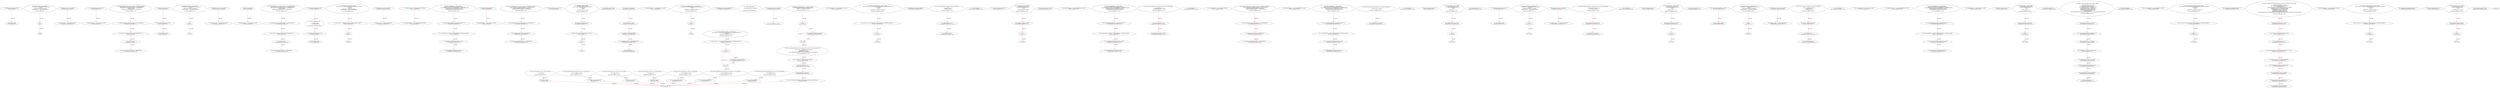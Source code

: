 digraph  {
13 [label="3_ address payable lastPlayer_re_ent2;\n13-new_variable-4-4", method="", type_label=new_variable];
17 [label="4_ uint jackpot_re_ent2;\n17-new_variable-5-5", method="", type_label=new_variable];
21 [label="5_ function buyTicket_re_ent2() public{\n	    if (!(lastPlayer_re_ent2.send(jackpot_re_ent2)))\n        revert();\n      lastPlayer_re_ent2 = msg.sender;\n      jackpot_re_ent2    = address(this).balance;\n    }\n21-function_definition-6-11", method="buyTicket_re_ent2()", type_label=function_definition];
25 [label="6_ if\n25-if-7-8", method="buyTicket_re_ent2()", type_label=if];
1665 [label="6_ end_if", method="buyTicket_re_ent2()", type_label=end_if];
36 [label="8_ lastPlayer_re_ent2 = msg.sender;\n36-expression_statement-9-9", method="buyTicket_re_ent2()", type_label=expression_statement];
42 [label="9_ jackpot_re_ent2    = address(this).balance;\n42-expression_statement-10-10", method="buyTicket_re_ent2()", type_label=expression_statement];
50 [label="11_ address payable private manager;\n50-new_variable-12-12", method="", type_label=new_variable];
55 [label="12_ mapping(address => uint) balances_re_ent17;\n55-new_variable-13-13", method="", type_label=new_variable];
61 [label="13_ function withdrawFunds_re_ent17 (uint256 _weiToWithdraw) public {\n        require(balances_re_ent17[msg.sender] >= _weiToWithdraw);\n        (bool success,)=msg.sender.call.value(_weiToWithdraw)(\"\");\n        require(success);   \n        balances_re_ent17[msg.sender] -= _weiToWithdraw;\n    }\n61-function_definition-14-19", method="withdrawFunds_re_ent17(uint256 _weiToWithdraw)", type_label=function_definition];
69 [label="14_ require(balances_re_ent17[msg.sender] >= _weiToWithdraw);\n69-expression_statement-15-15", method="withdrawFunds_re_ent17(uint256 _weiToWithdraw)", type_label=expression_statement];
80 [label="15_ (bool success,)=msg.sender.call.value(_weiToWithdraw)(\"\");\n80-new_variable-16-16", method="withdrawFunds_re_ent17(uint256 _weiToWithdraw)", type_label=new_variable];
100 [label="16_ require(success);\n100-expression_statement-17-17", method="withdrawFunds_re_ent17(uint256 _weiToWithdraw)", type_label=expression_statement];
105 [label="17_ balances_re_ent17[msg.sender] -= _weiToWithdraw;\n105-expression_statement-18-18", method="withdrawFunds_re_ent17(uint256 _weiToWithdraw)", type_label=expression_statement];
113 [label="19_ bool private contractactive;\n113-new_variable-20-20", method="", type_label=new_variable];
118 [label="20_ address payable lastPlayer_re_ent37;\n118-new_variable-21-21", method="", type_label=new_variable];
122 [label="21_ uint jackpot_re_ent37;\n122-new_variable-22-22", method="", type_label=new_variable];
126 [label="22_ function buyTicket_re_ent37() public{\n	    if (!(lastPlayer_re_ent37.send(jackpot_re_ent37)))\n        revert();\n      lastPlayer_re_ent37 = msg.sender;\n      jackpot_re_ent37    = address(this).balance;\n    }\n126-function_definition-23-28", method="buyTicket_re_ent37()", type_label=function_definition];
130 [label="23_ if\n130-if-24-25", method="buyTicket_re_ent37()", type_label=if];
1770 [label="23_ end_if", method="buyTicket_re_ent37()", type_label=end_if];
141 [label="25_ lastPlayer_re_ent37 = msg.sender;\n141-expression_statement-26-26", method="buyTicket_re_ent37()", type_label=expression_statement];
147 [label="26_ jackpot_re_ent37    = address(this).balance;\n147-expression_statement-27-27", method="buyTicket_re_ent37()", type_label=expression_statement];
155 [label="28_ uint private hashfee;\n155-new_variable-29-29", method="", type_label=new_variable];
160 [label="29_ mapping(address => uint) balances_re_ent3;\n160-new_variable-30-30", method="", type_label=new_variable];
166 [label="30_ function withdrawFunds_re_ent3 (uint256 _weiToWithdraw) public {\n        require(balances_re_ent3[msg.sender] >= _weiToWithdraw);\n	(bool success,)= msg.sender.call.value(_weiToWithdraw)(\"\");\n        require(success);   \n        balances_re_ent3[msg.sender] -= _weiToWithdraw;\n    }\n166-function_definition-31-36", method="withdrawFunds_re_ent3(uint256 _weiToWithdraw)", type_label=function_definition];
174 [label="31_ require(balances_re_ent3[msg.sender] >= _weiToWithdraw);\n174-expression_statement-32-32", method="withdrawFunds_re_ent3(uint256 _weiToWithdraw)", type_label=expression_statement];
185 [label="32_ (bool success,)= msg.sender.call.value(_weiToWithdraw)(\"\");\n185-new_variable-33-33", method="withdrawFunds_re_ent3(uint256 _weiToWithdraw)", type_label=new_variable];
205 [label="33_ require(success);\n205-expression_statement-34-34", method="withdrawFunds_re_ent3(uint256 _weiToWithdraw)", type_label=expression_statement];
210 [label="34_ balances_re_ent3[msg.sender] -= _weiToWithdraw;\n210-expression_statement-35-35", method="withdrawFunds_re_ent3(uint256 _weiToWithdraw)", type_label=expression_statement];
218 [label="36_ uint private changehashownerfee;\n218-new_variable-37-37", method="", type_label=new_variable];
223 [label="37_ struct HashRegistration \n    {\n        address owner;\n        uint registrationtime;\n    }\n223-expression_statement-38-42", method="HashRegistration()", type_label=expression_statement];
233 [label="42_ address payable lastPlayer_re_ent9;\n233-new_variable-43-43", method="", type_label=new_variable];
237 [label="43_ uint jackpot_re_ent9;\n237-new_variable-44-44", method="", type_label=new_variable];
241 [label="44_ function buyTicket_re_ent9() public{\n	    (bool success,) = lastPlayer_re_ent9.call.value(jackpot_re_ent9)(\"\");\n	    if (!success)\n	        revert();\n      lastPlayer_re_ent9 = msg.sender;\n      jackpot_re_ent9    = address(this).balance;\n    }\n241-function_definition-45-51", method="buyTicket_re_ent9()", type_label=function_definition];
245 [label="45_ (bool success,) = lastPlayer_re_ent9.call.value(jackpot_re_ent9)(\"\");\n245-new_variable-46-46", method="buyTicket_re_ent9()", type_label=new_variable];
263 [label="46_ if\n263-if-47-48", method="buyTicket_re_ent9()", type_label=if];
1903 [label="46_ end_if", method="buyTicket_re_ent9()", type_label=end_if];
268 [label="48_ lastPlayer_re_ent9 = msg.sender;\n268-expression_statement-49-49", method="buyTicket_re_ent9()", type_label=expression_statement];
274 [label="49_ jackpot_re_ent9    = address(this).balance;\n274-expression_statement-50-50", method="buyTicket_re_ent9()", type_label=expression_statement];
282 [label="51_ mapping(bytes32 => HashRegistration[]) HashList;\n282-new_variable-52-52", method="", type_label=new_variable];
290 [label="52_ mapping(address => uint) redeemableEther_re_ent25;\n290-new_variable-53-53", method="", type_label=new_variable];
296 [label="53_ function claimReward_re_ent25() public {        \n        require(redeemableEther_re_ent25[msg.sender] > 0);\n        uint transferValue_re_ent25 = redeemableEther_re_ent25[msg.sender];\n        msg.sender.transfer(transferValue_re_ent25);    \n        redeemableEther_re_ent25[msg.sender] = 0;\n    }\n296-function_definition-54-59", method="claimReward_re_ent25()", type_label=function_definition];
300 [label="54_ require(redeemableEther_re_ent25[msg.sender] > 0);\n300-expression_statement-55-55", method="claimReward_re_ent25()", type_label=expression_statement];
311 [label="55_ uint transferValue_re_ent25 = redeemableEther_re_ent25[msg.sender];\n311-new_variable-56-56", method="claimReward_re_ent25()", type_label=new_variable];
321 [label="56_ msg.sender.transfer(transferValue_re_ent25);\n321-expression_statement-57-57", method="claimReward_re_ent25()", type_label=expression_statement];
330 [label="57_ redeemableEther_re_ent25[msg.sender] = 0;\n330-expression_statement-58-58", method="claimReward_re_ent25()", type_label=expression_statement];
338 [label="59_ uint private HashListLength;\n338-new_variable-60-60", method="", type_label=new_variable];
343 [label="60_ mapping(address => uint) balances_re_ent31;\n343-new_variable-61-61", method="", type_label=new_variable];
349 [label="61_ function withdrawFunds_re_ent31 (uint256 _weiToWithdraw) public {\n        require(balances_re_ent31[msg.sender] >= _weiToWithdraw);\n        require(msg.sender.send(_weiToWithdraw));   \n        balances_re_ent31[msg.sender] -= _weiToWithdraw;\n    }\n349-function_definition-62-66", method="withdrawFunds_re_ent31(uint256 _weiToWithdraw)", type_label=function_definition];
357 [label="62_ require(balances_re_ent31[msg.sender] >= _weiToWithdraw);\n357-expression_statement-63-63", method="withdrawFunds_re_ent31(uint256 _weiToWithdraw)", type_label=expression_statement];
368 [label="63_ require(msg.sender.send(_weiToWithdraw));\n368-expression_statement-64-64", method="withdrawFunds_re_ent31(uint256 _weiToWithdraw)", type_label=expression_statement];
380 [label="64_ balances_re_ent31[msg.sender] -= _weiToWithdraw;\n380-expression_statement-65-65", method="withdrawFunds_re_ent31(uint256 _weiToWithdraw)", type_label=expression_statement];
402 [label="67_ bool not_called_re_ent13 = true;\n402-new_variable-68-68", method="", type_label=new_variable];
408 [label="68_ function bug_re_ent13() public{\n        require(not_called_re_ent13);\n        (bool success,)=msg.sender.call.value(1 ether)(\"\");\n        if( ! success ){\n            revert();\n        }\n        not_called_re_ent13 = false;\n    }\n408-function_definition-69-76", method="bug_re_ent13()", type_label=function_definition];
412 [label="69_ require(not_called_re_ent13);\n412-expression_statement-70-70", method="bug_re_ent13()", type_label=expression_statement];
417 [label="70_ (bool success,)=msg.sender.call.value(1 ether)(\"\");\n417-new_variable-71-71", method="bug_re_ent13()", type_label=new_variable];
438 [label="71_ if\n438-if-72-74", method="bug_re_ent13()", type_label=if];
2078 [label="71_ end_if", method="bug_re_ent13()", type_label=end_if];
444 [label="74_ not_called_re_ent13 = false;\n444-expression_statement-75-75", method="bug_re_ent13()", type_label=expression_statement];
469 [label="79_ manager = msg.sender;\n469-expression_statement-80-80", method="", type_label=expression_statement];
475 [label="80_ contractactive = true;\n475-expression_statement-81-81", method="", type_label=expression_statement];
480 [label="81_ hashfee = 5000000000000000;\n480-expression_statement-82-82", method="", type_label=expression_statement];
484 [label="82_ changehashownerfee = 25000000000000000;\n484-expression_statement-83-83", method="", type_label=expression_statement];
488 [label="83_ HashListLength = 0;\n488-expression_statement-84-84", method="", type_label=expression_statement];
492 [label="85_ mapping(address => uint) userBalance_re_ent19;\n492-new_variable-86-86", method="", type_label=new_variable];
498 [label="86_ function withdrawBalance_re_ent19() public{\n        if( ! (msg.sender.send(userBalance_re_ent19[msg.sender]) ) ){\n            revert();\n        }\n        userBalance_re_ent19[msg.sender] = 0;\n    }\n498-function_definition-87-92", method="withdrawBalance_re_ent19()", type_label=function_definition];
502 [label="87_ if\n502-if-88-90", method="withdrawBalance_re_ent19()", type_label=if];
2142 [label="87_ end_if", method="withdrawBalance_re_ent19()", type_label=end_if];
520 [label="90_ userBalance_re_ent19[msg.sender] = 0;\n520-expression_statement-91-91", method="withdrawBalance_re_ent19()", type_label=expression_statement];
528 [label="92_ modifier onlyManager()\n    {\n        require(msg.sender == manager);\n        _;\n    }\n528-expression_statement-93-97", method="", type_label=expression_statement];
531 [label="94_ require(msg.sender == manager);\n531-expression_statement-95-95", method="", type_label=expression_statement];
540 [label="95_ _;\n540-expression_statement-96-96", method="", type_label=expression_statement];
542 [label="97_ function gethashfee() external view returns(uint)\n    {\n        return hashfee;\n    }\n542-function_definition-98-101", method="gethashfee()", type_label=function_definition];
551 [label="99_ return hashfee;\n551-return-100-100", method="gethashfee()", type_label=return];
553 [label="101_ mapping(address => uint) userBalance_re_ent26;\n553-new_variable-102-102", method="", type_label=new_variable];
559 [label="102_ function withdrawBalance_re_ent26() public{\n        (bool success,)= msg.sender.call.value(userBalance_re_ent26[msg.sender])(\"\");\n        if( ! success ){\n            revert();\n        }\n        userBalance_re_ent26[msg.sender] = 0;\n    }\n559-function_definition-103-109", method="withdrawBalance_re_ent26()", type_label=function_definition];
563 [label="103_ (bool success,)= msg.sender.call.value(userBalance_re_ent26[msg.sender])(\"\");\n563-new_variable-104-104", method="withdrawBalance_re_ent26()", type_label=new_variable];
587 [label="104_ if\n587-if-105-107", method="withdrawBalance_re_ent26()", type_label=if];
2227 [label="104_ end_if", method="withdrawBalance_re_ent26()", type_label=end_if];
593 [label="107_ userBalance_re_ent26[msg.sender] = 0;\n593-expression_statement-108-108", method="withdrawBalance_re_ent26()", type_label=expression_statement];
601 [label="109_ function sethashfee(uint newfee) external onlyManager\n    {\n        require(newfee >= 0);\n        hashfee = newfee;\n    }\n601-function_definition-110-114", method="sethashfee(uint newfee)", type_label=function_definition];
608 [label="109_ onlyManager\n608-expression_statement-110-110", method="sethashfee(uint newfee)", type_label=expression_statement];
611 [label="111_ require(newfee >= 0);\n611-expression_statement-112-112", method="sethashfee(uint newfee)", type_label=expression_statement];
618 [label="112_ hashfee = newfee;\n618-expression_statement-113-113", method="sethashfee(uint newfee)", type_label=expression_statement];
622 [label="114_ bool not_called_re_ent20 = true;\n622-new_variable-115-115", method="", type_label=new_variable];
628 [label="115_ function bug_re_ent20() public{\n        require(not_called_re_ent20);\n        if( ! (msg.sender.send(1 ether) ) ){\n            revert();\n        }\n        not_called_re_ent20 = false;\n    }\n628-function_definition-116-122", method="bug_re_ent20()", type_label=function_definition];
632 [label="116_ require(not_called_re_ent20);\n632-expression_statement-117-117", method="bug_re_ent20()", type_label=expression_statement];
637 [label="117_ if\n637-if-118-120", method="bug_re_ent20()", type_label=if];
2277 [label="117_ end_if", method="bug_re_ent20()", type_label=end_if];
652 [label="120_ not_called_re_ent20 = false;\n652-expression_statement-121-121", method="bug_re_ent20()", type_label=expression_statement];
657 [label="122_ function getchangehashownerfee() external view returns(uint)\n    {\n        return changehashownerfee;\n    }\n657-function_definition-123-126", method="getchangehashownerfee()", type_label=function_definition];
666 [label="124_ return changehashownerfee;\n666-return-125-125", method="getchangehashownerfee()", type_label=return];
668 [label="126_ mapping(address => uint) redeemableEther_re_ent32;\n668-new_variable-127-127", method="", type_label=new_variable];
674 [label="127_ function claimReward_re_ent32() public {        \n        require(redeemableEther_re_ent32[msg.sender] > 0);\n        uint transferValue_re_ent32 = redeemableEther_re_ent32[msg.sender];\n        msg.sender.transfer(transferValue_re_ent32);    \n        redeemableEther_re_ent32[msg.sender] = 0;\n    }\n674-function_definition-128-133", method="claimReward_re_ent32()", type_label=function_definition];
678 [label="128_ require(redeemableEther_re_ent32[msg.sender] > 0);\n678-expression_statement-129-129", method="claimReward_re_ent32()", type_label=expression_statement];
689 [label="129_ uint transferValue_re_ent32 = redeemableEther_re_ent32[msg.sender];\n689-new_variable-130-130", method="claimReward_re_ent32()", type_label=new_variable];
699 [label="130_ msg.sender.transfer(transferValue_re_ent32);\n699-expression_statement-131-131", method="claimReward_re_ent32()", type_label=expression_statement];
708 [label="131_ redeemableEther_re_ent32[msg.sender] = 0;\n708-expression_statement-132-132", method="claimReward_re_ent32()", type_label=expression_statement];
716 [label="133_ function setchangehashownerfee(uint newfee) external onlyManager\n    {\n        require(newfee >= 0);\n        changehashownerfee = newfee;\n    }\n716-function_definition-134-138", method="setchangehashownerfee(uint newfee)", type_label=function_definition];
723 [label="133_ onlyManager\n723-expression_statement-134-134", method="setchangehashownerfee(uint newfee)", type_label=expression_statement];
726 [label="135_ require(newfee >= 0);\n726-expression_statement-136-136", method="setchangehashownerfee(uint newfee)", type_label=expression_statement];
733 [label="136_ changehashownerfee = newfee;\n733-expression_statement-137-137", method="setchangehashownerfee(uint newfee)", type_label=expression_statement];
737 [label="138_ mapping(address => uint) balances_re_ent38;\n737-new_variable-139-139", method="", type_label=new_variable];
743 [label="139_ function withdrawFunds_re_ent38 (uint256 _weiToWithdraw) public {\n        require(balances_re_ent38[msg.sender] >= _weiToWithdraw);\n        require(msg.sender.send(_weiToWithdraw));   \n        balances_re_ent38[msg.sender] -= _weiToWithdraw;\n    }\n743-function_definition-140-144", method="withdrawFunds_re_ent38(uint256 _weiToWithdraw)", type_label=function_definition];
751 [label="140_ require(balances_re_ent38[msg.sender] >= _weiToWithdraw);\n751-expression_statement-141-141", method="withdrawFunds_re_ent38(uint256 _weiToWithdraw)", type_label=expression_statement];
762 [label="141_ require(msg.sender.send(_weiToWithdraw));\n762-expression_statement-142-142", method="withdrawFunds_re_ent38(uint256 _weiToWithdraw)", type_label=expression_statement];
774 [label="142_ balances_re_ent38[msg.sender] -= _weiToWithdraw;\n774-expression_statement-143-143", method="withdrawFunds_re_ent38(uint256 _weiToWithdraw)", type_label=expression_statement];
782 [label="144_ function getcontractactive() external view returns (bool)\n    {\n        return contractactive;\n    }\n782-function_definition-145-148", method="getcontractactive()", type_label=function_definition];
791 [label="146_ return contractactive;\n791-return-147-147", method="getcontractactive()", type_label=return];
793 [label="148_ mapping(address => uint) redeemableEther_re_ent4;\n793-new_variable-149-149", method="", type_label=new_variable];
799 [label="149_ function claimReward_re_ent4() public {        \n        require(redeemableEther_re_ent4[msg.sender] > 0);\n        uint transferValue_re_ent4 = redeemableEther_re_ent4[msg.sender];\n        msg.sender.transfer(transferValue_re_ent4);    \n        redeemableEther_re_ent4[msg.sender] = 0;\n    }\n799-function_definition-150-155", method="claimReward_re_ent4()", type_label=function_definition];
803 [label="150_ require(redeemableEther_re_ent4[msg.sender] > 0);\n803-expression_statement-151-151", method="claimReward_re_ent4()", type_label=expression_statement];
814 [label="151_ uint transferValue_re_ent4 = redeemableEther_re_ent4[msg.sender];\n814-new_variable-152-152", method="claimReward_re_ent4()", type_label=new_variable];
824 [label="152_ msg.sender.transfer(transferValue_re_ent4);\n824-expression_statement-153-153", method="claimReward_re_ent4()", type_label=expression_statement];
833 [label="153_ redeemableEther_re_ent4[msg.sender] = 0;\n833-expression_statement-154-154", method="claimReward_re_ent4()", type_label=expression_statement];
841 [label="155_ function setcontractactive(bool contactive) external onlyManager\n    {\n        contractactive = contactive;\n    }\n841-function_definition-156-159", method="setcontractactive(bool contactive)", type_label=function_definition];
848 [label="155_ onlyManager\n848-expression_statement-156-156", method="setcontractactive(bool contactive)", type_label=expression_statement];
851 [label="157_ contractactive = contactive;\n851-expression_statement-158-158", method="setcontractactive(bool contactive)", type_label=expression_statement];
855 [label="159_ uint256 counter_re_ent7 =0;\n855-new_variable-160-160", method="", type_label=new_variable];
860 [label="160_ function callme_re_ent7() public{\n        require(counter_re_ent7<=5);\n	if( ! (msg.sender.send(10 ether) ) ){\n            revert();\n        }\n        counter_re_ent7 += 1;\n    }\n860-function_definition-161-167", method="callme_re_ent7()", type_label=function_definition];
864 [label="161_ require(counter_re_ent7<=5);\n864-expression_statement-162-162", method="callme_re_ent7()", type_label=expression_statement];
871 [label="162_ if\n871-if-163-165", method="callme_re_ent7()", type_label=if];
2511 [label="162_ end_if", method="callme_re_ent7()", type_label=end_if];
886 [label="165_ counter_re_ent7 += 1;\n886-expression_statement-166-166", method="callme_re_ent7()", type_label=expression_statement];
890 [label="167_ function getmanager() external view returns(address)\n    {\n        return manager;\n    }\n890-function_definition-168-171", method="getmanager()", type_label=function_definition];
899 [label="169_ return manager;\n899-return-170-170", method="getmanager()", type_label=return];
901 [label="171_ address payable lastPlayer_re_ent23;\n901-new_variable-172-172", method="", type_label=new_variable];
905 [label="172_ uint jackpot_re_ent23;\n905-new_variable-173-173", method="", type_label=new_variable];
909 [label="173_ function buyTicket_re_ent23() public{\n	    if (!(lastPlayer_re_ent23.send(jackpot_re_ent23)))\n        revert();\n      lastPlayer_re_ent23 = msg.sender;\n      jackpot_re_ent23    = address(this).balance;\n    }\n909-function_definition-174-179", method="buyTicket_re_ent23()", type_label=function_definition];
913 [label="174_ if\n913-if-175-176", method="buyTicket_re_ent23()", type_label=if];
2553 [label="174_ end_if", method="buyTicket_re_ent23()", type_label=end_if];
924 [label="176_ lastPlayer_re_ent23 = msg.sender;\n924-expression_statement-177-177", method="buyTicket_re_ent23()", type_label=expression_statement];
930 [label="177_ jackpot_re_ent23    = address(this).balance;\n930-expression_statement-178-178", method="buyTicket_re_ent23()", type_label=expression_statement];
938 [label="179_ function setmanager(address payable newmngr) external onlyManager\n    {\n        require(newmngr.balance > 0);\n        manager = newmngr;\n    }\n938-function_definition-180-184", method="setmanager(address payable newmngr)", type_label=function_definition];
945 [label="179_ onlyManager\n945-expression_statement-180-180", method="setmanager(address payable newmngr)", type_label=expression_statement];
948 [label="181_ require(newmngr.balance > 0);\n948-expression_statement-182-182", method="setmanager(address payable newmngr)", type_label=expression_statement];
957 [label="182_ manager = newmngr;\n957-expression_statement-183-183", method="setmanager(address payable newmngr)", type_label=expression_statement];
961 [label="184_ uint256 counter_re_ent14 =0;\n961-new_variable-185-185", method="", type_label=new_variable];
966 [label="185_ function callme_re_ent14() public{\n        require(counter_re_ent14<=5);\n	if( ! (msg.sender.send(10 ether) ) ){\n            revert();\n        }\n        counter_re_ent14 += 1;\n    }\n966-function_definition-186-192", method="callme_re_ent14()", type_label=function_definition];
970 [label="186_ require(counter_re_ent14<=5);\n970-expression_statement-187-187", method="callme_re_ent14()", type_label=expression_statement];
977 [label="187_ if\n977-if-188-190", method="callme_re_ent14()", type_label=if];
2617 [label="187_ end_if", method="callme_re_ent14()", type_label=end_if];
992 [label="190_ counter_re_ent14 += 1;\n992-expression_statement-191-191", method="callme_re_ent14()", type_label=expression_statement];
996 [label="192_ function getcontractbalance() public view returns(uint)\n    {\n        return address(this).balance;\n    }\n996-function_definition-193-196", method="getcontractbalance()", type_label=function_definition];
1005 [label="194_ return address(this).balance;\n1005-return-195-195", method="getcontractbalance()", type_label=return];
1011 [label="196_ address payable lastPlayer_re_ent30;\n1011-new_variable-197-197", method="", type_label=new_variable];
1015 [label="197_ uint jackpot_re_ent30;\n1015-new_variable-198-198", method="", type_label=new_variable];
1019 [label="198_ function buyTicket_re_ent30() public{\n	    if (!(lastPlayer_re_ent30.send(jackpot_re_ent30)))\n        revert();\n      lastPlayer_re_ent30 = msg.sender;\n      jackpot_re_ent30    = address(this).balance;\n    }\n1019-function_definition-199-204", method="buyTicket_re_ent30()", type_label=function_definition];
1023 [label="199_ if\n1023-if-200-201", method="buyTicket_re_ent30()", type_label=if];
2663 [label="199_ end_if", method="buyTicket_re_ent30()", type_label=end_if];
1034 [label="201_ lastPlayer_re_ent30 = msg.sender;\n1034-expression_statement-202-202", method="buyTicket_re_ent30()", type_label=expression_statement];
1040 [label="202_ jackpot_re_ent30    = address(this).balance;\n1040-expression_statement-203-203", method="buyTicket_re_ent30()", type_label=expression_statement];
1048 [label="204_ function transfercontractbalance() external onlyManager\n    {\n        uint cb = address(this).balance;\n        require(cb > 0);\n        manager.transfer(cb);\n    }\n1048-function_definition-205-210", method="transfercontractbalance()", type_label=function_definition];
1051 [label="204_ onlyManager\n1051-expression_statement-205-205", method="transfercontractbalance()", type_label=expression_statement];
1054 [label="206_ uint cb = address(this).balance;\n1054-new_variable-207-207", method="transfercontractbalance()", type_label=new_variable];
1064 [label="207_ require(cb > 0);\n1064-expression_statement-208-208", method="transfercontractbalance()", type_label=expression_statement];
1071 [label="208_ manager.transfer(cb);\n1071-expression_statement-209-209", method="transfercontractbalance()", type_label=expression_statement];
1078 [label="210_ mapping(address => uint) balances_re_ent8;\n1078-new_variable-211-211", method="", type_label=new_variable];
1084 [label="211_ function withdraw_balances_re_ent8 () public {\n       (bool success,) = msg.sender.call.value(balances_re_ent8[msg.sender ])(\"\");\n       if (success)\n          balances_re_ent8[msg.sender] = 0;\n      }\n1084-function_definition-212-216", method="withdraw_balances_re_ent8()", type_label=function_definition];
1088 [label="212_ (bool success,) = msg.sender.call.value(balances_re_ent8[msg.sender ])(\"\");\n1088-new_variable-213-213", method="withdraw_balances_re_ent8()", type_label=new_variable];
1112 [label="213_ if\n1112-if-214-215", method="withdraw_balances_re_ent8()", type_label=if];
2752 [label="213_ end_if", method="withdraw_balances_re_ent8()", type_label=end_if];
1114 [label="214_ balances_re_ent8[msg.sender] = 0;\n1114-expression_statement-215-215", method="withdraw_balances_re_ent8()", type_label=expression_statement];
1122 [label="216_ function getHashOwnersCount(bytes32 hash) public view returns(uint)\n    {\n        return HashList[hash].length;\n    }\n1122-function_definition-217-220", method="getHashOwnersCount(bytes32 hash)", type_label=function_definition];
1135 [label="218_ return HashList[hash].length;\n1135-return-219-219", method="getHashOwnersCount(bytes32 hash)", type_label=return];
1141 [label="220_ mapping(address => uint) redeemableEther_re_ent39;\n1141-new_variable-221-221", method="", type_label=new_variable];
1147 [label="221_ function claimReward_re_ent39() public {        \n        require(redeemableEther_re_ent39[msg.sender] > 0);\n        uint transferValue_re_ent39 = redeemableEther_re_ent39[msg.sender];\n        msg.sender.transfer(transferValue_re_ent39);    \n        redeemableEther_re_ent39[msg.sender] = 0;\n    }\n1147-function_definition-222-227", method="claimReward_re_ent39()", type_label=function_definition];
1151 [label="222_ require(redeemableEther_re_ent39[msg.sender] > 0);\n1151-expression_statement-223-223", method="claimReward_re_ent39()", type_label=expression_statement];
1162 [label="223_ uint transferValue_re_ent39 = redeemableEther_re_ent39[msg.sender];\n1162-new_variable-224-224", method="claimReward_re_ent39()", type_label=new_variable];
1172 [label="224_ msg.sender.transfer(transferValue_re_ent39);\n1172-expression_statement-225-225", method="claimReward_re_ent39()", type_label=expression_statement];
1181 [label="225_ redeemableEther_re_ent39[msg.sender] = 0;\n1181-expression_statement-226-226", method="claimReward_re_ent39()", type_label=expression_statement];
1189 [label="227_ function getNumberofHashesRegistered() external view returns(uint)\n    {\n        return HashListLength;\n    }\n1189-function_definition-228-231", method="getNumberofHashesRegistered()", type_label=function_definition];
1198 [label="229_ return HashListLength;\n1198-return-230-230", method="getNumberofHashesRegistered()", type_label=return];
1200 [label="231_ mapping(address => uint) balances_re_ent36;\n1200-new_variable-232-232", method="", type_label=new_variable];
1206 [label="232_ function withdraw_balances_re_ent36 () public {\n       if (msg.sender.send(balances_re_ent36[msg.sender ]))\n          balances_re_ent36[msg.sender] = 0;\n      }\n1206-function_definition-233-236", method="withdraw_balances_re_ent36()", type_label=function_definition];
1210 [label="233_ if\n1210-if-234-235", method="withdraw_balances_re_ent36()", type_label=if];
2850 [label="233_ end_if", method="withdraw_balances_re_ent36()", type_label=end_if];
1223 [label="234_ balances_re_ent36[msg.sender] = 0;\n1223-expression_statement-235-235", method="withdraw_balances_re_ent36()", type_label=expression_statement];
1231 [label="236_ function getHashDetails(bytes32 hash,uint indx) external view returns (address,uint)\n    {\n        uint owncount = getHashOwnersCount(hash);\n        require(owncount > 0);\n        require(indx < owncount);\n        return (HashList[hash][indx].owner,HashList[hash][indx].registrationtime);\n    }\n1231-function_definition-237-243", method="getHashDetails(bytes32 hash,uint indx)", type_label=function_definition];
1251 [label="238_ uint owncount = getHashOwnersCount(hash);\n1251-new_variable-239-239", method="getHashDetails(bytes32 hash,uint indx)", type_label=new_variable];
1260 [label="239_ require(owncount > 0);\n1260-expression_statement-240-240", method="getHashDetails(bytes32 hash,uint indx)", type_label=expression_statement];
1267 [label="240_ require(indx < owncount);\n1267-expression_statement-241-241", method="getHashDetails(bytes32 hash,uint indx)", type_label=expression_statement];
1274 [label="241_ return (HashList[hash][indx].owner,HashList[hash][indx].registrationtime);\n1274-return-242-242", method="getHashDetails(bytes32 hash,uint indx)", type_label=return];
1290 [label="243_ uint256 counter_re_ent35 =0;\n1290-new_variable-244-244", method="", type_label=new_variable];
1295 [label="244_ function callme_re_ent35() public{\n        require(counter_re_ent35<=5);\n	if( ! (msg.sender.send(10 ether) ) ){\n            revert();\n        }\n        counter_re_ent35 += 1;\n    }\n1295-function_definition-245-251", method="callme_re_ent35()", type_label=function_definition];
1299 [label="245_ require(counter_re_ent35<=5);\n1299-expression_statement-246-246", method="callme_re_ent35()", type_label=expression_statement];
1306 [label="246_ if\n1306-if-247-249", method="callme_re_ent35()", type_label=if];
2946 [label="246_ end_if", method="callme_re_ent35()", type_label=end_if];
1321 [label="249_ counter_re_ent35 += 1;\n1321-expression_statement-250-250", method="callme_re_ent35()", type_label=expression_statement];
1325 [label="251_ function registerHash(bytes32 hash) external payable\n    {\n        require(contractactive == true);\n        require(getHashOwnersCount(hash) == 0);\n        require(msg.value == hashfee);\n        HashRegistration memory thisregistration;\n        thisregistration.owner = msg.sender;\n        thisregistration.registrationtime = now;\n        HashList[hash].push(thisregistration);\n        HashListLength++;\n        emit RegisterHashEvent(thisregistration.owner, hash, thisregistration.registrationtime);\n    }\n1325-function_definition-252-263", method="registerHash(bytes32 hash)", type_label=function_definition];
1334 [label="253_ require(contractactive == true);\n1334-expression_statement-254-254", method="registerHash(bytes32 hash)", type_label=expression_statement];
1342 [label="254_ require(getHashOwnersCount(hash) == 0);\n1342-expression_statement-255-255", method="registerHash(bytes32 hash)", type_label=expression_statement];
1352 [label="255_ require(msg.value == hashfee);\n1352-expression_statement-256-256", method="registerHash(bytes32 hash)", type_label=expression_statement];
1361 [label="256_ HashRegistration memory thisregistration;\n1361-new_variable-257-257", method="registerHash(bytes32 hash)", type_label=new_variable];
1367 [label="257_ thisregistration.owner = msg.sender;\n1367-expression_statement-258-258", method="registerHash(bytes32 hash)", type_label=expression_statement];
1375 [label="258_ thisregistration.registrationtime = now;\n1375-expression_statement-259-259", method="registerHash(bytes32 hash)", type_label=expression_statement];
1381 [label="259_ HashList[hash].push(thisregistration);\n1381-expression_statement-260-260", method="registerHash(bytes32 hash)", type_label=expression_statement];
1390 [label="260_ HashListLength++;\n1390-expression_statement-261-261", method="registerHash(bytes32 hash)", type_label=expression_statement];
1391 [label="260_ HashListLength++\n1391-expression_statement-261-261", method="registerHash(bytes32 hash)", type_label=expression_statement];
1405 [label="263_ mapping(address => uint) userBalance_re_ent40;\n1405-new_variable-264-264", method="", type_label=new_variable];
1411 [label="264_ function withdrawBalance_re_ent40() public{\n        (bool success,)=msg.sender.call.value(userBalance_re_ent40[msg.sender])(\"\");\n        if( ! success ){\n            revert();\n        }\n        userBalance_re_ent40[msg.sender] = 0;\n    }\n1411-function_definition-265-271", method="withdrawBalance_re_ent40()", type_label=function_definition];
1415 [label="265_ (bool success,)=msg.sender.call.value(userBalance_re_ent40[msg.sender])(\"\");\n1415-new_variable-266-266", method="withdrawBalance_re_ent40()", type_label=new_variable];
1439 [label="266_ if\n1439-if-267-269", method="withdrawBalance_re_ent40()", type_label=if];
3079 [label="266_ end_if", method="withdrawBalance_re_ent40()", type_label=end_if];
1445 [label="269_ userBalance_re_ent40[msg.sender] = 0;\n1445-expression_statement-270-270", method="withdrawBalance_re_ent40()", type_label=expression_statement];
1453 [label="271_ function changeHashOwnership(bytes32 hash, address newowner) external payable\n    {\n        require(contractactive == true);\n        uint owncount = getHashOwnersCount(hash);\n        require(owncount > 0);\n        require(msg.sender == HashList[hash][owncount - 1].owner); \n        require(msg.value == changehashownerfee);\n        HashRegistration memory thisregistration;\n        thisregistration.owner = newowner;\n        thisregistration.registrationtime = now;\n        HashList[hash].push(thisregistration);\n        emit ChangeHashOwnershipEvent(msg.sender, thisregistration.owner, hash, thisregistration.registrationtime);\n    }\n1453-function_definition-272-284", method="changeHashOwnership(bytes32 hash,address newowner)", type_label=function_definition];
1466 [label="273_ require(contractactive == true);\n1466-expression_statement-274-274", method="changeHashOwnership(bytes32 hash,address newowner)", type_label=expression_statement];
1474 [label="274_ uint owncount = getHashOwnersCount(hash);\n1474-new_variable-275-275", method="changeHashOwnership(bytes32 hash,address newowner)", type_label=new_variable];
1483 [label="275_ require(owncount > 0);\n1483-expression_statement-276-276", method="changeHashOwnership(bytes32 hash,address newowner)", type_label=expression_statement];
1490 [label="276_ require(msg.sender == HashList[hash][owncount - 1].owner);\n1490-expression_statement-277-277", method="changeHashOwnership(bytes32 hash,address newowner)", type_label=expression_statement];
1507 [label="277_ require(msg.value == changehashownerfee);\n1507-expression_statement-278-278", method="changeHashOwnership(bytes32 hash,address newowner)", type_label=expression_statement];
1516 [label="278_ HashRegistration memory thisregistration;\n1516-new_variable-279-279", method="changeHashOwnership(bytes32 hash,address newowner)", type_label=new_variable];
1522 [label="279_ thisregistration.owner = newowner;\n1522-expression_statement-280-280", method="changeHashOwnership(bytes32 hash,address newowner)", type_label=expression_statement];
1528 [label="280_ thisregistration.registrationtime = now;\n1528-expression_statement-281-281", method="changeHashOwnership(bytes32 hash,address newowner)", type_label=expression_statement];
1534 [label="281_ HashList[hash].push(thisregistration);\n1534-expression_statement-282-282", method="changeHashOwnership(bytes32 hash,address newowner)", type_label=expression_statement];
1559 [label="284_ mapping(address => uint) userBalance_re_ent33;\n1559-new_variable-285-285", method="", type_label=new_variable];
1565 [label="285_ function withdrawBalance_re_ent33() public{\n        (bool success,)= msg.sender.call.value(userBalance_re_ent33[msg.sender])(\"\");\n        if( ! success ){\n            revert();\n        }\n        userBalance_re_ent33[msg.sender] = 0;\n    }\n1565-function_definition-286-292", method="withdrawBalance_re_ent33()", type_label=function_definition];
1569 [label="286_ (bool success,)= msg.sender.call.value(userBalance_re_ent33[msg.sender])(\"\");\n1569-new_variable-287-287", method="withdrawBalance_re_ent33()", type_label=new_variable];
1593 [label="287_ if\n1593-if-288-290", method="withdrawBalance_re_ent33()", type_label=if];
3233 [label="287_ end_if", method="withdrawBalance_re_ent33()", type_label=end_if];
1599 [label="290_ userBalance_re_ent33[msg.sender] = 0;\n1599-expression_statement-291-291", method="withdrawBalance_re_ent33()", type_label=expression_statement];
1610 [label="295_ bool not_called_re_ent27 = true;\n1610-new_variable-296-296", method="", type_label=new_variable];
1616 [label="296_ function bug_re_ent27() public{\n        require(not_called_re_ent27);\n        if( ! (msg.sender.send(1 ether) ) ){\n            revert();\n        }\n        not_called_re_ent27 = false;\n    }\n1616-function_definition-297-303", method="bug_re_ent27()", type_label=function_definition];
1620 [label="297_ require(not_called_re_ent27);\n1620-expression_statement-298-298", method="bug_re_ent27()", type_label=expression_statement];
1625 [label="298_ if\n1625-if-299-301", method="bug_re_ent27()", type_label=if];
3265 [label="298_ end_if", method="bug_re_ent27()", type_label=end_if];
1640 [label="301_ not_called_re_ent27 = false;\n1640-expression_statement-302-302", method="bug_re_ent27()", type_label=expression_statement];
1 [label="0_ start_node", method="", type_label=start];
2 [label="0_ exit_node", method="", type_label=exit];
13 -> 17  [color=red, controlflow_type=next_line, edge_type=CFG_edge, key=0, label=next_line];
21 -> 25  [color=red, controlflow_type=next_line, edge_type=CFG_edge, key=0, label=next_line];
25 -> 1665  [color=red, controlflow_type=neg_next, edge_type=CFG_edge, key=0, label=neg_next];
36 -> 42  [color=red, controlflow_type=next_line, edge_type=CFG_edge, key=0, label=next_line];
50 -> 55  [color=red, controlflow_type=next_line, edge_type=CFG_edge, key=0, label=next_line];
61 -> 69  [color=red, controlflow_type=next_line, edge_type=CFG_edge, key=0, label=next_line];
69 -> 80  [color=red, controlflow_type=next_line, edge_type=CFG_edge, key=0, label=next_line];
80 -> 100  [color=red, controlflow_type=next_line, edge_type=CFG_edge, key=0, label=next_line];
100 -> 105  [color=red, controlflow_type=next_line, edge_type=CFG_edge, key=0, label=next_line];
113 -> 118  [color=red, controlflow_type=next_line, edge_type=CFG_edge, key=0, label=next_line];
118 -> 122  [color=red, controlflow_type=next_line, edge_type=CFG_edge, key=0, label=next_line];
126 -> 130  [color=red, controlflow_type=next_line, edge_type=CFG_edge, key=0, label=next_line];
130 -> 1770  [color=red, controlflow_type=neg_next, edge_type=CFG_edge, key=0, label=neg_next];
141 -> 147  [color=red, controlflow_type=next_line, edge_type=CFG_edge, key=0, label=next_line];
155 -> 160  [color=red, controlflow_type=next_line, edge_type=CFG_edge, key=0, label=next_line];
166 -> 174  [color=red, controlflow_type=next_line, edge_type=CFG_edge, key=0, label=next_line];
174 -> 185  [color=red, controlflow_type=next_line, edge_type=CFG_edge, key=0, label=next_line];
185 -> 205  [color=red, controlflow_type=next_line, edge_type=CFG_edge, key=0, label=next_line];
205 -> 210  [color=red, controlflow_type=next_line, edge_type=CFG_edge, key=0, label=next_line];
218 -> 223  [color=red, controlflow_type=next_line, edge_type=CFG_edge, key=0, label=next_line];
223 -> 233  [color=red, controlflow_type=next_line, edge_type=CFG_edge, key=0, label=next_line];
233 -> 237  [color=red, controlflow_type=next_line, edge_type=CFG_edge, key=0, label=next_line];
241 -> 245  [color=red, controlflow_type=next_line, edge_type=CFG_edge, key=0, label=next_line];
245 -> 263  [color=red, controlflow_type=next_line, edge_type=CFG_edge, key=0, label=next_line];
263 -> 1903  [color=red, controlflow_type=neg_next, edge_type=CFG_edge, key=0, label=neg_next];
268 -> 274  [color=red, controlflow_type=next_line, edge_type=CFG_edge, key=0, label=next_line];
282 -> 290  [color=red, controlflow_type=next_line, edge_type=CFG_edge, key=0, label=next_line];
296 -> 300  [color=red, controlflow_type=next_line, edge_type=CFG_edge, key=0, label=next_line];
300 -> 311  [color=red, controlflow_type=next_line, edge_type=CFG_edge, key=0, label=next_line];
311 -> 321  [color=red, controlflow_type=next_line, edge_type=CFG_edge, key=0, label=next_line];
321 -> 330  [color=red, controlflow_type=next_line, edge_type=CFG_edge, key=0, label=next_line];
338 -> 343  [color=red, controlflow_type=next_line, edge_type=CFG_edge, key=0, label=next_line];
349 -> 357  [color=red, controlflow_type=next_line, edge_type=CFG_edge, key=0, label=next_line];
357 -> 368  [color=red, controlflow_type=next_line, edge_type=CFG_edge, key=0, label=next_line];
368 -> 380  [color=red, controlflow_type=next_line, edge_type=CFG_edge, key=0, label=next_line];
408 -> 412  [color=red, controlflow_type=next_line, edge_type=CFG_edge, key=0, label=next_line];
412 -> 417  [color=red, controlflow_type=next_line, edge_type=CFG_edge, key=0, label=next_line];
417 -> 438  [color=red, controlflow_type=next_line, edge_type=CFG_edge, key=0, label=next_line];
438 -> 2078  [color=red, controlflow_type=neg_next, edge_type=CFG_edge, key=0, label=neg_next];
469 -> 475  [color=red, controlflow_type=next_line, edge_type=CFG_edge, key=0, label=next_line];
475 -> 480  [color=red, controlflow_type=next_line, edge_type=CFG_edge, key=0, label=next_line];
480 -> 484  [color=red, controlflow_type=next_line, edge_type=CFG_edge, key=0, label=next_line];
484 -> 488  [color=red, controlflow_type=next_line, edge_type=CFG_edge, key=0, label=next_line];
498 -> 502  [color=red, controlflow_type=next_line, edge_type=CFG_edge, key=0, label=next_line];
502 -> 2142  [color=red, controlflow_type=neg_next, edge_type=CFG_edge, key=0, label=neg_next];
531 -> 540  [color=red, controlflow_type=next_line, edge_type=CFG_edge, key=0, label=next_line];
542 -> 551  [color=red, controlflow_type=next_line, edge_type=CFG_edge, key=0, label=next_line];
551 -> 2  [color=red, controlflow_type=return_exit, edge_type=CFG_edge, key=0, label=return_exit];
559 -> 563  [color=red, controlflow_type=next_line, edge_type=CFG_edge, key=0, label=next_line];
563 -> 587  [color=red, controlflow_type=next_line, edge_type=CFG_edge, key=0, label=next_line];
587 -> 2227  [color=red, controlflow_type=neg_next, edge_type=CFG_edge, key=0, label=neg_next];
601 -> 611  [color=red, controlflow_type=next_line, edge_type=CFG_edge, key=0, label=next_line];
611 -> 618  [color=red, controlflow_type=next_line, edge_type=CFG_edge, key=0, label=next_line];
628 -> 632  [color=red, controlflow_type=next_line, edge_type=CFG_edge, key=0, label=next_line];
632 -> 637  [color=red, controlflow_type=next_line, edge_type=CFG_edge, key=0, label=next_line];
637 -> 2277  [color=red, controlflow_type=neg_next, edge_type=CFG_edge, key=0, label=neg_next];
657 -> 666  [color=red, controlflow_type=next_line, edge_type=CFG_edge, key=0, label=next_line];
666 -> 2  [color=red, controlflow_type=return_exit, edge_type=CFG_edge, key=0, label=return_exit];
674 -> 678  [color=red, controlflow_type=next_line, edge_type=CFG_edge, key=0, label=next_line];
678 -> 689  [color=red, controlflow_type=next_line, edge_type=CFG_edge, key=0, label=next_line];
689 -> 699  [color=red, controlflow_type=next_line, edge_type=CFG_edge, key=0, label=next_line];
699 -> 708  [color=red, controlflow_type=next_line, edge_type=CFG_edge, key=0, label=next_line];
716 -> 726  [color=red, controlflow_type=next_line, edge_type=CFG_edge, key=0, label=next_line];
726 -> 733  [color=red, controlflow_type=next_line, edge_type=CFG_edge, key=0, label=next_line];
743 -> 751  [color=red, controlflow_type=next_line, edge_type=CFG_edge, key=0, label=next_line];
751 -> 762  [color=red, controlflow_type=next_line, edge_type=CFG_edge, key=0, label=next_line];
762 -> 774  [color=red, controlflow_type=next_line, edge_type=CFG_edge, key=0, label=next_line];
782 -> 791  [color=red, controlflow_type=next_line, edge_type=CFG_edge, key=0, label=next_line];
791 -> 2  [color=red, controlflow_type=return_exit, edge_type=CFG_edge, key=0, label=return_exit];
799 -> 803  [color=red, controlflow_type=next_line, edge_type=CFG_edge, key=0, label=next_line];
803 -> 814  [color=red, controlflow_type=next_line, edge_type=CFG_edge, key=0, label=next_line];
814 -> 824  [color=red, controlflow_type=next_line, edge_type=CFG_edge, key=0, label=next_line];
824 -> 833  [color=red, controlflow_type=next_line, edge_type=CFG_edge, key=0, label=next_line];
841 -> 851  [color=red, controlflow_type=next_line, edge_type=CFG_edge, key=0, label=next_line];
860 -> 864  [color=red, controlflow_type=next_line, edge_type=CFG_edge, key=0, label=next_line];
864 -> 871  [color=red, controlflow_type=next_line, edge_type=CFG_edge, key=0, label=next_line];
871 -> 2511  [color=red, controlflow_type=neg_next, edge_type=CFG_edge, key=0, label=neg_next];
890 -> 899  [color=red, controlflow_type=next_line, edge_type=CFG_edge, key=0, label=next_line];
899 -> 2  [color=red, controlflow_type=return_exit, edge_type=CFG_edge, key=0, label=return_exit];
901 -> 905  [color=red, controlflow_type=next_line, edge_type=CFG_edge, key=0, label=next_line];
909 -> 913  [color=red, controlflow_type=next_line, edge_type=CFG_edge, key=0, label=next_line];
913 -> 2553  [color=red, controlflow_type=neg_next, edge_type=CFG_edge, key=0, label=neg_next];
924 -> 930  [color=red, controlflow_type=next_line, edge_type=CFG_edge, key=0, label=next_line];
938 -> 948  [color=red, controlflow_type=next_line, edge_type=CFG_edge, key=0, label=next_line];
948 -> 957  [color=red, controlflow_type=next_line, edge_type=CFG_edge, key=0, label=next_line];
966 -> 970  [color=red, controlflow_type=next_line, edge_type=CFG_edge, key=0, label=next_line];
970 -> 977  [color=red, controlflow_type=next_line, edge_type=CFG_edge, key=0, label=next_line];
977 -> 2617  [color=red, controlflow_type=neg_next, edge_type=CFG_edge, key=0, label=neg_next];
996 -> 1005  [color=red, controlflow_type=next_line, edge_type=CFG_edge, key=0, label=next_line];
1005 -> 2  [color=red, controlflow_type=return_exit, edge_type=CFG_edge, key=0, label=return_exit];
1011 -> 1015  [color=red, controlflow_type=next_line, edge_type=CFG_edge, key=0, label=next_line];
1019 -> 1023  [color=red, controlflow_type=next_line, edge_type=CFG_edge, key=0, label=next_line];
1023 -> 2663  [color=red, controlflow_type=neg_next, edge_type=CFG_edge, key=0, label=neg_next];
1034 -> 1040  [color=red, controlflow_type=next_line, edge_type=CFG_edge, key=0, label=next_line];
1048 -> 1054  [color=red, controlflow_type=next_line, edge_type=CFG_edge, key=0, label=next_line];
1054 -> 1064  [color=red, controlflow_type=next_line, edge_type=CFG_edge, key=0, label=next_line];
1064 -> 1071  [color=red, controlflow_type=next_line, edge_type=CFG_edge, key=0, label=next_line];
1084 -> 1088  [color=red, controlflow_type=next_line, edge_type=CFG_edge, key=0, label=next_line];
1088 -> 1112  [color=red, controlflow_type=next_line, edge_type=CFG_edge, key=0, label=next_line];
1112 -> 1114  [color=red, controlflow_type=pos_next, edge_type=CFG_edge, key=0, label=pos_next];
1112 -> 2752  [color=red, controlflow_type=neg_next, edge_type=CFG_edge, key=0, label=neg_next];
2752 -> 1122  [color=red, controlflow_type=next_line, edge_type=CFG_edge, key=0, label=next_line];
1114 -> 2752  [color=red, controlflow_type=end_if, edge_type=CFG_edge, key=0, label=end_if];
1122 -> 1135  [color=red, controlflow_type=next_line, edge_type=CFG_edge, key=0, label=next_line];
1135 -> 2  [color=red, controlflow_type=return_exit, edge_type=CFG_edge, key=0, label=return_exit];
1147 -> 1151  [color=red, controlflow_type=next_line, edge_type=CFG_edge, key=0, label=next_line];
1151 -> 1162  [color=red, controlflow_type=next_line, edge_type=CFG_edge, key=0, label=next_line];
1162 -> 1172  [color=red, controlflow_type=next_line, edge_type=CFG_edge, key=0, label=next_line];
1172 -> 1181  [color=red, controlflow_type=next_line, edge_type=CFG_edge, key=0, label=next_line];
1189 -> 1198  [color=red, controlflow_type=next_line, edge_type=CFG_edge, key=0, label=next_line];
1198 -> 2  [color=red, controlflow_type=return_exit, edge_type=CFG_edge, key=0, label=return_exit];
1206 -> 1210  [color=red, controlflow_type=next_line, edge_type=CFG_edge, key=0, label=next_line];
1210 -> 1223  [color=red, controlflow_type=pos_next, edge_type=CFG_edge, key=0, label=pos_next];
1210 -> 2850  [color=red, controlflow_type=neg_next, edge_type=CFG_edge, key=0, label=neg_next];
2850 -> 1231  [color=red, controlflow_type=next_line, edge_type=CFG_edge, key=0, label=next_line];
1223 -> 2850  [color=red, controlflow_type=end_if, edge_type=CFG_edge, key=0, label=end_if];
1231 -> 1251  [color=red, controlflow_type=next_line, edge_type=CFG_edge, key=0, label=next_line];
1251 -> 1260  [color=red, controlflow_type=next_line, edge_type=CFG_edge, key=0, label=next_line];
1260 -> 1267  [color=red, controlflow_type=next_line, edge_type=CFG_edge, key=0, label=next_line];
1267 -> 1274  [color=red, controlflow_type=next_line, edge_type=CFG_edge, key=0, label=next_line];
1274 -> 2  [color=red, controlflow_type=return_exit, edge_type=CFG_edge, key=0, label=return_exit];
1295 -> 1299  [color=red, controlflow_type=next_line, edge_type=CFG_edge, key=0, label=next_line];
1299 -> 1306  [color=red, controlflow_type=next_line, edge_type=CFG_edge, key=0, label=next_line];
1306 -> 2946  [color=red, controlflow_type=neg_next, edge_type=CFG_edge, key=0, label=neg_next];
1325 -> 1334  [color=red, controlflow_type=next_line, edge_type=CFG_edge, key=0, label=next_line];
1334 -> 1342  [color=red, controlflow_type=next_line, edge_type=CFG_edge, key=0, label=next_line];
1342 -> 1352  [color=red, controlflow_type=next_line, edge_type=CFG_edge, key=0, label=next_line];
1352 -> 1361  [color=red, controlflow_type=next_line, edge_type=CFG_edge, key=0, label=next_line];
1361 -> 1367  [color=red, controlflow_type=next_line, edge_type=CFG_edge, key=0, label=next_line];
1367 -> 1375  [color=red, controlflow_type=next_line, edge_type=CFG_edge, key=0, label=next_line];
1375 -> 1381  [color=red, controlflow_type=next_line, edge_type=CFG_edge, key=0, label=next_line];
1381 -> 1390  [color=red, controlflow_type=next_line, edge_type=CFG_edge, key=0, label=next_line];
1411 -> 1415  [color=red, controlflow_type=next_line, edge_type=CFG_edge, key=0, label=next_line];
1415 -> 1439  [color=red, controlflow_type=next_line, edge_type=CFG_edge, key=0, label=next_line];
1439 -> 3079  [color=red, controlflow_type=neg_next, edge_type=CFG_edge, key=0, label=neg_next];
1453 -> 1466  [color=red, controlflow_type=next_line, edge_type=CFG_edge, key=0, label=next_line];
1466 -> 1474  [color=red, controlflow_type=next_line, edge_type=CFG_edge, key=0, label=next_line];
1474 -> 1483  [color=red, controlflow_type=next_line, edge_type=CFG_edge, key=0, label=next_line];
1483 -> 1490  [color=red, controlflow_type=next_line, edge_type=CFG_edge, key=0, label=next_line];
1490 -> 1507  [color=red, controlflow_type=next_line, edge_type=CFG_edge, key=0, label=next_line];
1507 -> 1516  [color=red, controlflow_type=next_line, edge_type=CFG_edge, key=0, label=next_line];
1516 -> 1522  [color=red, controlflow_type=next_line, edge_type=CFG_edge, key=0, label=next_line];
1522 -> 1528  [color=red, controlflow_type=next_line, edge_type=CFG_edge, key=0, label=next_line];
1528 -> 1534  [color=red, controlflow_type=next_line, edge_type=CFG_edge, key=0, label=next_line];
1565 -> 1569  [color=red, controlflow_type=next_line, edge_type=CFG_edge, key=0, label=next_line];
1569 -> 1593  [color=red, controlflow_type=next_line, edge_type=CFG_edge, key=0, label=next_line];
1593 -> 3233  [color=red, controlflow_type=neg_next, edge_type=CFG_edge, key=0, label=neg_next];
1616 -> 1620  [color=red, controlflow_type=next_line, edge_type=CFG_edge, key=0, label=next_line];
1620 -> 1625  [color=red, controlflow_type=next_line, edge_type=CFG_edge, key=0, label=next_line];
1625 -> 3265  [color=red, controlflow_type=neg_next, edge_type=CFG_edge, key=0, label=neg_next];
}
